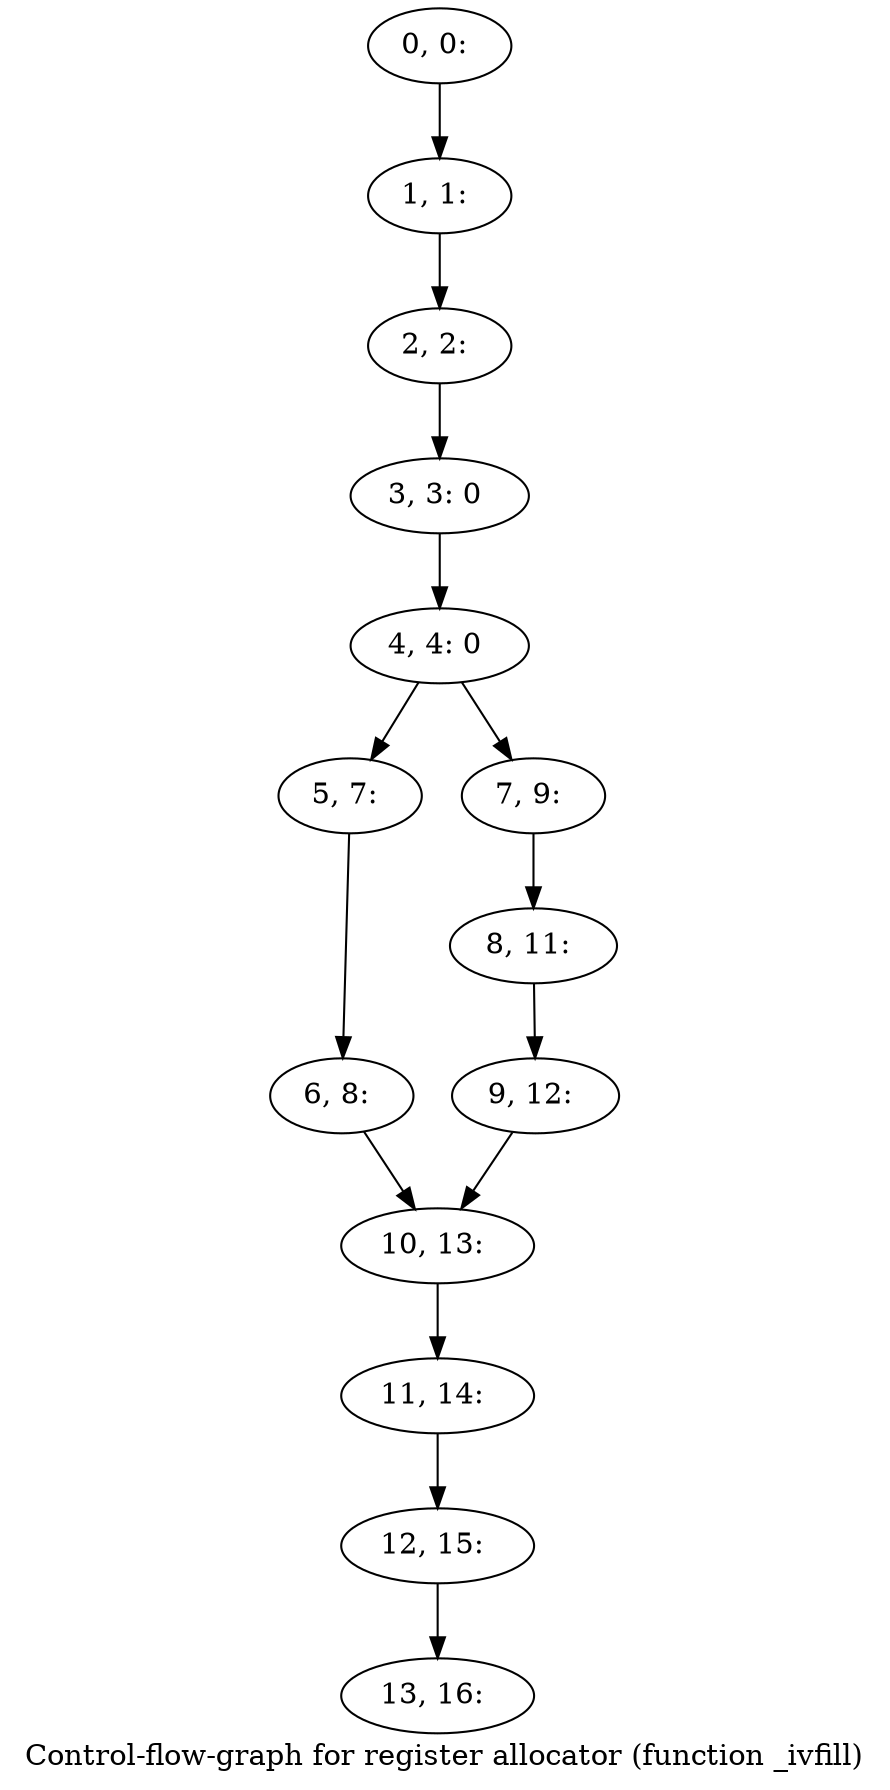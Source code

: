 digraph G {
graph [label="Control-flow-graph for register allocator (function _ivfill)"]
0[label="0, 0: "];
1[label="1, 1: "];
2[label="2, 2: "];
3[label="3, 3: 0 "];
4[label="4, 4: 0 "];
5[label="5, 7: "];
6[label="6, 8: "];
7[label="7, 9: "];
8[label="8, 11: "];
9[label="9, 12: "];
10[label="10, 13: "];
11[label="11, 14: "];
12[label="12, 15: "];
13[label="13, 16: "];
0->1 ;
1->2 ;
2->3 ;
3->4 ;
4->5 ;
4->7 ;
5->6 ;
6->10 ;
7->8 ;
8->9 ;
9->10 ;
10->11 ;
11->12 ;
12->13 ;
}
